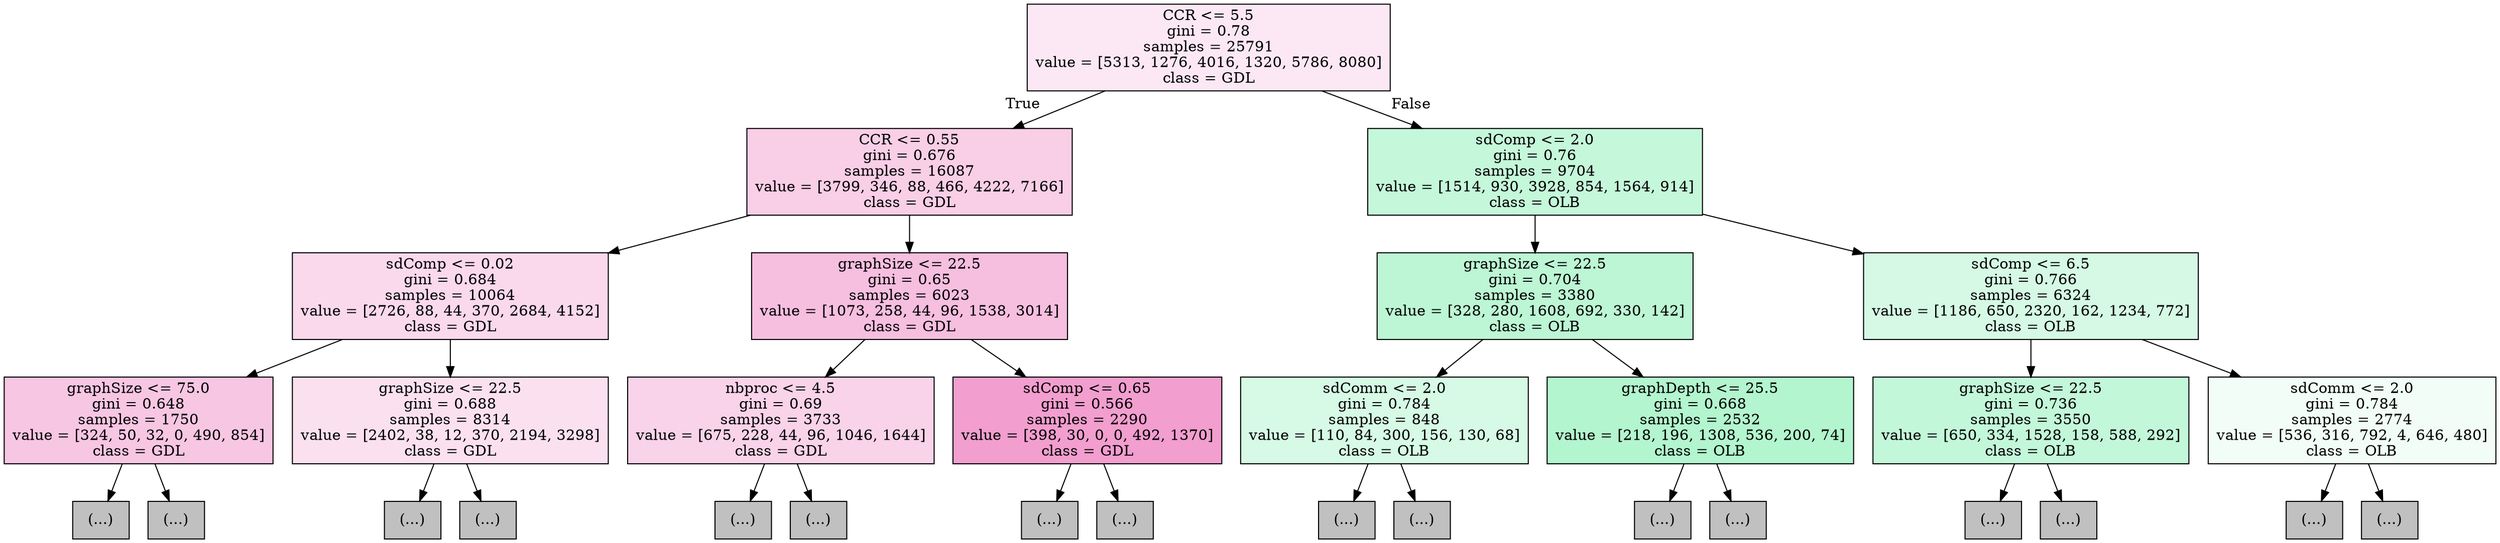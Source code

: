 digraph Tree {
node [shape=box, style="filled", color="black"] ;
0 [label="CCR <= 5.5\ngini = 0.78\nsamples = 25791\nvalue = [5313, 1276, 4016, 1320, 5786, 8080]\nclass = GDL", fillcolor="#fce8f4"] ;
1 [label="CCR <= 0.55\ngini = 0.676\nsamples = 16087\nvalue = [3799, 346, 88, 466, 4222, 7166]\nclass = GDL", fillcolor="#f9cee7"] ;
0 -> 1 [labeldistance=2.5, labelangle=45, headlabel="True"] ;
2 [label="sdComp <= 0.02\ngini = 0.684\nsamples = 10064\nvalue = [2726, 88, 44, 370, 2684, 4152]\nclass = GDL", fillcolor="#fad9ec"] ;
1 -> 2 ;
3 [label="graphSize <= 75.0\ngini = 0.648\nsamples = 1750\nvalue = [324, 50, 32, 0, 490, 854]\nclass = GDL", fillcolor="#f7c6e3"] ;
2 -> 3 ;
4 [label="(...)", fillcolor="#C0C0C0"] ;
3 -> 4 ;
71 [label="(...)", fillcolor="#C0C0C0"] ;
3 -> 71 ;
88 [label="graphSize <= 22.5\ngini = 0.688\nsamples = 8314\nvalue = [2402, 38, 12, 370, 2194, 3298]\nclass = GDL", fillcolor="#fbe1f0"] ;
2 -> 88 ;
89 [label="(...)", fillcolor="#C0C0C0"] ;
88 -> 89 ;
136 [label="(...)", fillcolor="#C0C0C0"] ;
88 -> 136 ;
269 [label="graphSize <= 22.5\ngini = 0.65\nsamples = 6023\nvalue = [1073, 258, 44, 96, 1538, 3014]\nclass = GDL", fillcolor="#f6bedf"] ;
1 -> 269 ;
270 [label="nbproc <= 4.5\ngini = 0.69\nsamples = 3733\nvalue = [675, 228, 44, 96, 1046, 1644]\nclass = GDL", fillcolor="#f9d3e9"] ;
269 -> 270 ;
271 [label="(...)", fillcolor="#C0C0C0"] ;
270 -> 271 ;
306 [label="(...)", fillcolor="#C0C0C0"] ;
270 -> 306 ;
341 [label="sdComp <= 0.65\ngini = 0.566\nsamples = 2290\nvalue = [398, 30, 0, 0, 492, 1370]\nclass = GDL", fillcolor="#f29ecf"] ;
269 -> 341 ;
342 [label="(...)", fillcolor="#C0C0C0"] ;
341 -> 342 ;
471 [label="(...)", fillcolor="#C0C0C0"] ;
341 -> 471 ;
536 [label="sdComp <= 2.0\ngini = 0.76\nsamples = 9704\nvalue = [1514, 930, 3928, 854, 1564, 914]\nclass = OLB", fillcolor="#c5f7da"] ;
0 -> 536 [labeldistance=2.5, labelangle=-45, headlabel="False"] ;
537 [label="graphSize <= 22.5\ngini = 0.704\nsamples = 3380\nvalue = [328, 280, 1608, 692, 330, 142]\nclass = OLB", fillcolor="#bcf6d4"] ;
536 -> 537 ;
538 [label="sdComm <= 2.0\ngini = 0.784\nsamples = 848\nvalue = [110, 84, 300, 156, 130, 68]\nclass = OLB", fillcolor="#d6fae5"] ;
537 -> 538 ;
539 [label="(...)", fillcolor="#C0C0C0"] ;
538 -> 539 ;
546 [label="(...)", fillcolor="#C0C0C0"] ;
538 -> 546 ;
561 [label="graphDepth <= 25.5\ngini = 0.668\nsamples = 2532\nvalue = [218, 196, 1308, 536, 200, 74]\nclass = OLB", fillcolor="#b2f5ce"] ;
537 -> 561 ;
562 [label="(...)", fillcolor="#C0C0C0"] ;
561 -> 562 ;
621 [label="(...)", fillcolor="#C0C0C0"] ;
561 -> 621 ;
632 [label="sdComp <= 6.5\ngini = 0.766\nsamples = 6324\nvalue = [1186, 650, 2320, 162, 1234, 772]\nclass = OLB", fillcolor="#d5f9e4"] ;
536 -> 632 ;
633 [label="graphSize <= 22.5\ngini = 0.736\nsamples = 3550\nvalue = [650, 334, 1528, 158, 588, 292]\nclass = OLB", fillcolor="#c3f7d9"] ;
632 -> 633 ;
634 [label="(...)", fillcolor="#C0C0C0"] ;
633 -> 634 ;
657 [label="(...)", fillcolor="#C0C0C0"] ;
633 -> 657 ;
726 [label="sdComm <= 2.0\ngini = 0.784\nsamples = 2774\nvalue = [536, 316, 792, 4, 646, 480]\nclass = OLB", fillcolor="#f1fdf6"] ;
632 -> 726 ;
727 [label="(...)", fillcolor="#C0C0C0"] ;
726 -> 727 ;
754 [label="(...)", fillcolor="#C0C0C0"] ;
726 -> 754 ;
}